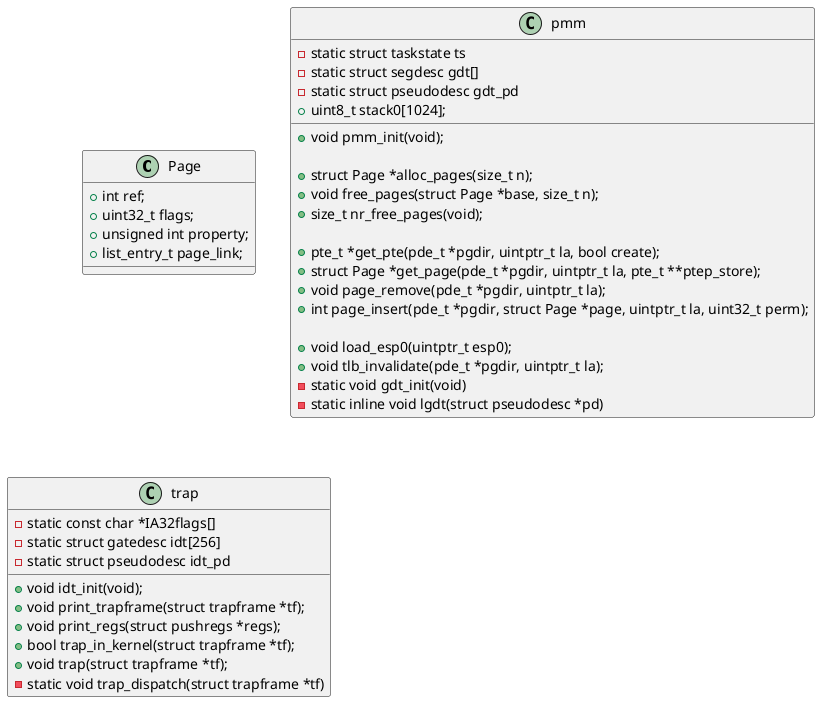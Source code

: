 @startuml
class Page {
+ int ref;                        
+ uint32_t flags;                 
+ unsigned int property;          
+ list_entry_t page_link;         
}
class pmm {
+ void pmm_init(void);

+ struct Page *alloc_pages(size_t n);
+ void free_pages(struct Page *base, size_t n);
+ size_t nr_free_pages(void);

+ pte_t *get_pte(pde_t *pgdir, uintptr_t la, bool create);
+ struct Page *get_page(pde_t *pgdir, uintptr_t la, pte_t **ptep_store);
+ void page_remove(pde_t *pgdir, uintptr_t la);
+ int page_insert(pde_t *pgdir, struct Page *page, uintptr_t la, uint32_t perm);

+ void load_esp0(uintptr_t esp0);
+ void tlb_invalidate(pde_t *pgdir, uintptr_t la);


- static struct taskstate ts
- static struct segdesc gdt[]
- static struct pseudodesc gdt_pd
+ uint8_t stack0[1024];
- static void gdt_init(void)
- static inline void lgdt(struct pseudodesc *pd)
}

class trap {
    
+ void idt_init(void);
+ void print_trapframe(struct trapframe *tf);
+ void print_regs(struct pushregs *regs);
+ bool trap_in_kernel(struct trapframe *tf);
+ void trap(struct trapframe *tf);
- static void trap_dispatch(struct trapframe *tf)
- static const char *IA32flags[]
- static struct gatedesc idt[256]
- static struct pseudodesc idt_pd
}
@enduml                                 